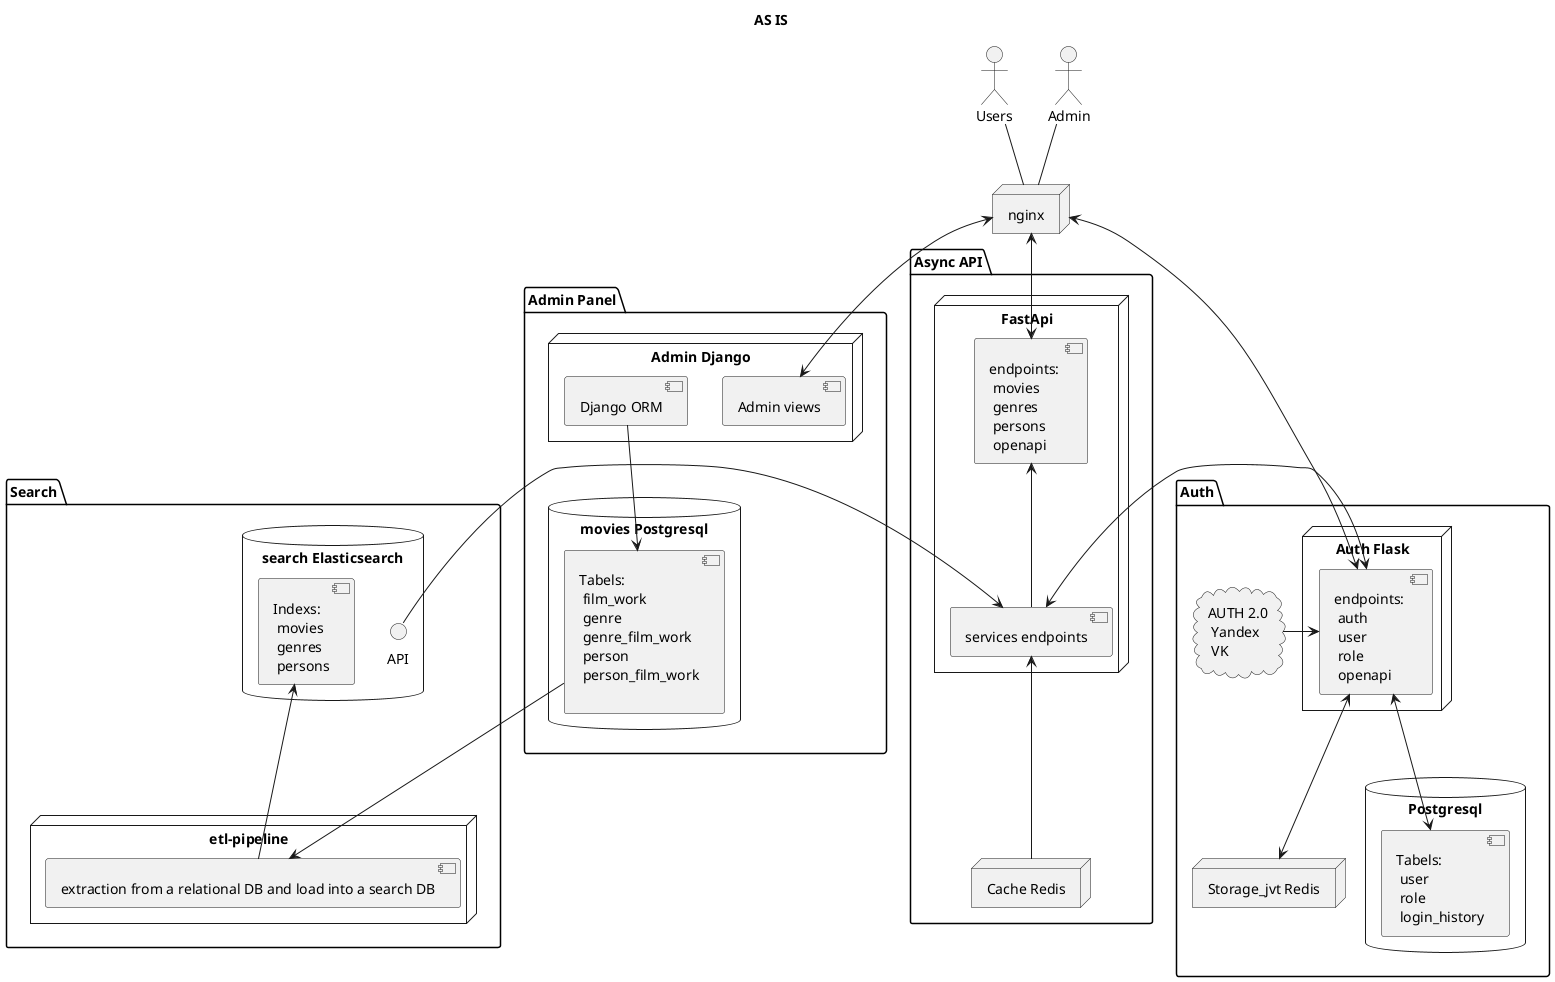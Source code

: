 @startuml as_is
title AS IS

skinparam componentStyle uml2
actor Users
actor Admin
node "nginx" as nginx
package "Admin Panel" {
    node "Admin Django" as Django{
        component "Admin views" as d_views
        component "Django ORM" as d_orm            
    }
    database "movies Postgresql" as Postgre {    
        component "Tabels: \n film_work\n genre\n genre_film_work\n person\n person_film_work\n" as tables
    }    
}
package "Search" {
    database "search Elasticsearch" as Elastic {    
        component "Indexs: \n movies\n genres\n persons" as indexs
        interface "API" as api_search
    }
    node "etl-pipeline"{
        component "extraction from a relational DB and load into a search DB" as etl          
    }
}
package "Async API" {
    node "FastApi"{
        component "endpoints: \n movies\n genres\n persons\n openapi" as endpoints_api
        component "services endpoints" as service_api           
    }
    node "Cache Redis" as api_redis
}
package "Auth" {
    node "Auth Flask"{
        component "endpoints: \n auth\n user\n role\n openapi" as endpoints_auth           
    }
    node "Storage_jvt Redis" as auth_redis
    database "Postgresql" as Postgre_auth {    
        component "Tabels: \n user\n role\n login_history" as tables_auth
    }
    cloud "AUTH 2.0\n Yandex\n VK"  as auth_2
}      
Users -down- nginx
Admin -down- nginx
d_orm -down-> tables
nginx <-down-> d_views
tables -right-> etl
etl -up-> indexs
nginx <-down-> endpoints_api
endpoints_api <-down- service_api
service_api <- api_search
service_api <-down- api_redis
nginx <-down-> endpoints_auth
endpoints_auth <-down-> tables_auth
endpoints_auth <-down-> auth_redis
auth_2 -> endpoints_auth
service_api <-> endpoints_auth

@enduml 
